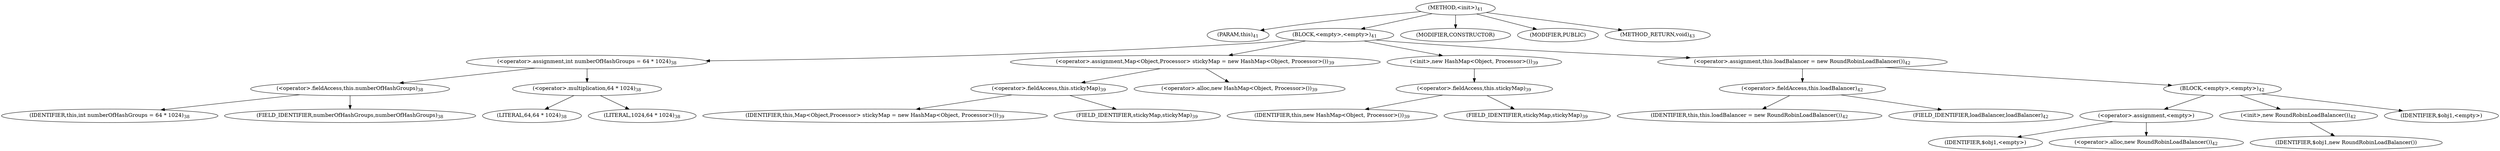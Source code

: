 digraph "&lt;init&gt;" {  
"35" [label = <(METHOD,&lt;init&gt;)<SUB>41</SUB>> ]
"4" [label = <(PARAM,this)<SUB>41</SUB>> ]
"36" [label = <(BLOCK,&lt;empty&gt;,&lt;empty&gt;)<SUB>41</SUB>> ]
"37" [label = <(&lt;operator&gt;.assignment,int numberOfHashGroups = 64 * 1024)<SUB>38</SUB>> ]
"38" [label = <(&lt;operator&gt;.fieldAccess,this.numberOfHashGroups)<SUB>38</SUB>> ]
"39" [label = <(IDENTIFIER,this,int numberOfHashGroups = 64 * 1024)<SUB>38</SUB>> ]
"40" [label = <(FIELD_IDENTIFIER,numberOfHashGroups,numberOfHashGroups)<SUB>38</SUB>> ]
"41" [label = <(&lt;operator&gt;.multiplication,64 * 1024)<SUB>38</SUB>> ]
"42" [label = <(LITERAL,64,64 * 1024)<SUB>38</SUB>> ]
"43" [label = <(LITERAL,1024,64 * 1024)<SUB>38</SUB>> ]
"44" [label = <(&lt;operator&gt;.assignment,Map&lt;Object,Processor&gt; stickyMap = new HashMap&lt;Object, Processor&gt;())<SUB>39</SUB>> ]
"45" [label = <(&lt;operator&gt;.fieldAccess,this.stickyMap)<SUB>39</SUB>> ]
"46" [label = <(IDENTIFIER,this,Map&lt;Object,Processor&gt; stickyMap = new HashMap&lt;Object, Processor&gt;())<SUB>39</SUB>> ]
"47" [label = <(FIELD_IDENTIFIER,stickyMap,stickyMap)<SUB>39</SUB>> ]
"48" [label = <(&lt;operator&gt;.alloc,new HashMap&lt;Object, Processor&gt;())<SUB>39</SUB>> ]
"49" [label = <(&lt;init&gt;,new HashMap&lt;Object, Processor&gt;())<SUB>39</SUB>> ]
"50" [label = <(&lt;operator&gt;.fieldAccess,this.stickyMap)<SUB>39</SUB>> ]
"51" [label = <(IDENTIFIER,this,new HashMap&lt;Object, Processor&gt;())<SUB>39</SUB>> ]
"52" [label = <(FIELD_IDENTIFIER,stickyMap,stickyMap)<SUB>39</SUB>> ]
"53" [label = <(&lt;operator&gt;.assignment,this.loadBalancer = new RoundRobinLoadBalancer())<SUB>42</SUB>> ]
"54" [label = <(&lt;operator&gt;.fieldAccess,this.loadBalancer)<SUB>42</SUB>> ]
"3" [label = <(IDENTIFIER,this,this.loadBalancer = new RoundRobinLoadBalancer())<SUB>42</SUB>> ]
"55" [label = <(FIELD_IDENTIFIER,loadBalancer,loadBalancer)<SUB>42</SUB>> ]
"56" [label = <(BLOCK,&lt;empty&gt;,&lt;empty&gt;)<SUB>42</SUB>> ]
"57" [label = <(&lt;operator&gt;.assignment,&lt;empty&gt;)> ]
"58" [label = <(IDENTIFIER,$obj1,&lt;empty&gt;)> ]
"59" [label = <(&lt;operator&gt;.alloc,new RoundRobinLoadBalancer())<SUB>42</SUB>> ]
"60" [label = <(&lt;init&gt;,new RoundRobinLoadBalancer())<SUB>42</SUB>> ]
"61" [label = <(IDENTIFIER,$obj1,new RoundRobinLoadBalancer())> ]
"62" [label = <(IDENTIFIER,$obj1,&lt;empty&gt;)> ]
"63" [label = <(MODIFIER,CONSTRUCTOR)> ]
"64" [label = <(MODIFIER,PUBLIC)> ]
"65" [label = <(METHOD_RETURN,void)<SUB>43</SUB>> ]
  "35" -> "4" 
  "35" -> "36" 
  "35" -> "63" 
  "35" -> "64" 
  "35" -> "65" 
  "36" -> "37" 
  "36" -> "44" 
  "36" -> "49" 
  "36" -> "53" 
  "37" -> "38" 
  "37" -> "41" 
  "38" -> "39" 
  "38" -> "40" 
  "41" -> "42" 
  "41" -> "43" 
  "44" -> "45" 
  "44" -> "48" 
  "45" -> "46" 
  "45" -> "47" 
  "49" -> "50" 
  "50" -> "51" 
  "50" -> "52" 
  "53" -> "54" 
  "53" -> "56" 
  "54" -> "3" 
  "54" -> "55" 
  "56" -> "57" 
  "56" -> "60" 
  "56" -> "62" 
  "57" -> "58" 
  "57" -> "59" 
  "60" -> "61" 
}

